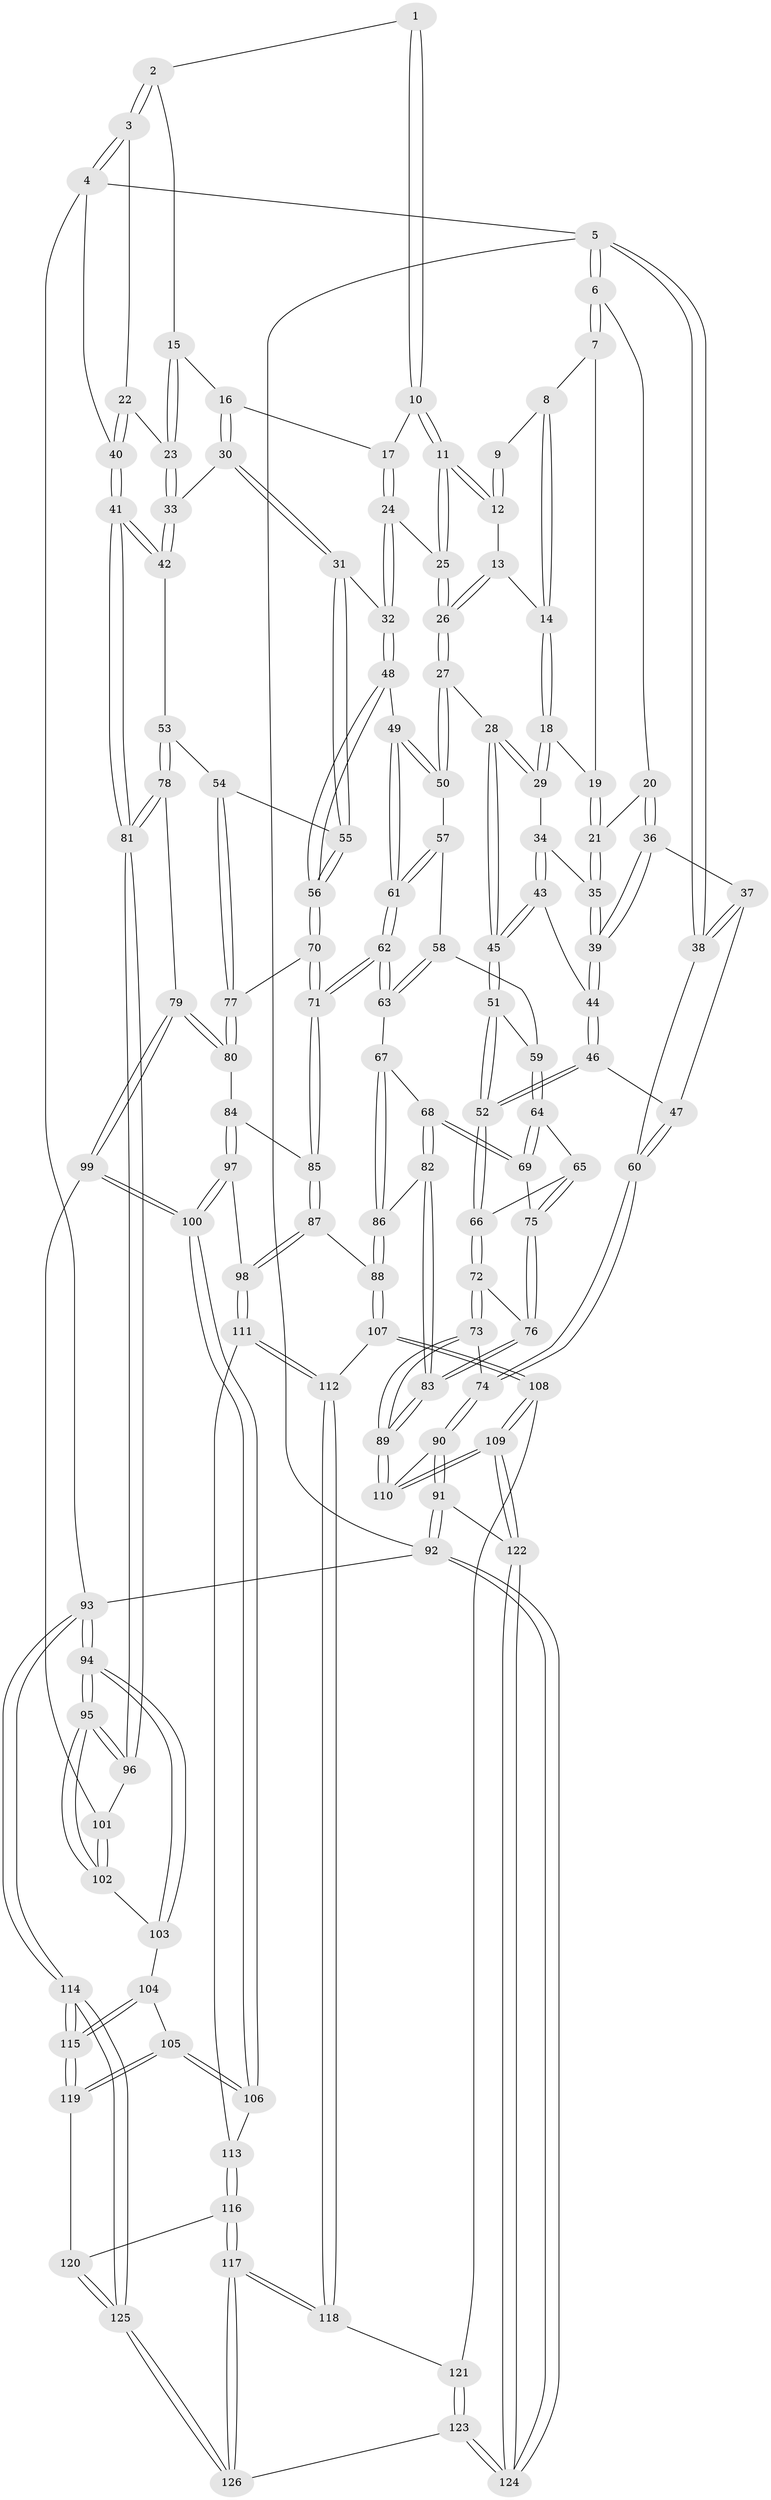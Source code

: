 // Generated by graph-tools (version 1.1) at 2025/27/03/15/25 16:27:56]
// undirected, 126 vertices, 312 edges
graph export_dot {
graph [start="1"]
  node [color=gray90,style=filled];
  1 [pos="+0.6674150177735733+0"];
  2 [pos="+0.8466725178105157+0"];
  3 [pos="+1+0"];
  4 [pos="+1+0"];
  5 [pos="+0+0"];
  6 [pos="+0+0"];
  7 [pos="+0.3489175361786097+0"];
  8 [pos="+0.41663511317476576+0"];
  9 [pos="+0.5712114705033002+0"];
  10 [pos="+0.681976458120058+0.032749116733789704"];
  11 [pos="+0.5908477943045924+0.07296871427227118"];
  12 [pos="+0.5703647459026794+0"];
  13 [pos="+0.4949829685284553+0.06450002057352992"];
  14 [pos="+0.47459976522246+0.05182080570547432"];
  15 [pos="+0.813140441392319+0"];
  16 [pos="+0.7438960866879207+0.0652393275183037"];
  17 [pos="+0.6980603097215077+0.04962273611440965"];
  18 [pos="+0.3946281042668256+0.0755347374079701"];
  19 [pos="+0.3446891164160976+0"];
  20 [pos="+0.029677345673189845+0"];
  21 [pos="+0.2686078139843518+0.08068308638301444"];
  22 [pos="+0.9207025657873088+0.07592495988626166"];
  23 [pos="+0.8676119298245102+0.10903176127667646"];
  24 [pos="+0.6375912876918739+0.1595848254258659"];
  25 [pos="+0.5701826070453855+0.1449291762450143"];
  26 [pos="+0.5589129941715658+0.1499277299904746"];
  27 [pos="+0.5229537062211406+0.18782260353898333"];
  28 [pos="+0.46889940021396787+0.17410952779407093"];
  29 [pos="+0.3868535730024688+0.09839635046718648"];
  30 [pos="+0.7663740286543518+0.18138175855867844"];
  31 [pos="+0.7581777604395855+0.18575854160417096"];
  32 [pos="+0.7075161134115213+0.19174751975948526"];
  33 [pos="+0.8452620119268017+0.17945015012188875"];
  34 [pos="+0.3329504909091501+0.11921737479241594"];
  35 [pos="+0.26916563140173255+0.09230632432862619"];
  36 [pos="+0.0845786010342523+0.04769698831235422"];
  37 [pos="+0.055771235105471086+0.14110454703133216"];
  38 [pos="+0+0.10982269419504717"];
  39 [pos="+0.1976848550211262+0.14661616445267361"];
  40 [pos="+1+0.3259922282604572"];
  41 [pos="+1+0.34167952554676195"];
  42 [pos="+0.9974711551303591+0.3089802691088816"];
  43 [pos="+0.33586620834862096+0.2203714181149932"];
  44 [pos="+0.19544065743493974+0.1774062137766187"];
  45 [pos="+0.342476336484992+0.23240162559805624"];
  46 [pos="+0.15083474047788104+0.27303049810937197"];
  47 [pos="+0.04308780660882782+0.2601642414377411"];
  48 [pos="+0.6507752057168009+0.3199432268503624"];
  49 [pos="+0.6209474573963709+0.3183053082191865"];
  50 [pos="+0.5220811459866913+0.21655252515537105"];
  51 [pos="+0.34063229486069185+0.2602900141412004"];
  52 [pos="+0.18471358480541006+0.31736542917788024"];
  53 [pos="+0.9238002566795581+0.34197708700247287"];
  54 [pos="+0.9181228827785521+0.34300001883082004"];
  55 [pos="+0.7632494021511576+0.340514718954475"];
  56 [pos="+0.7091960636706904+0.3829248543361851"];
  57 [pos="+0.4731293044081061+0.30125546133185277"];
  58 [pos="+0.40535309191543134+0.30777365951254604"];
  59 [pos="+0.3757802810551643+0.3073613539241824"];
  60 [pos="+0+0.3405442395229429"];
  61 [pos="+0.5197377621666537+0.4166903333512912"];
  62 [pos="+0.5149301121243645+0.4659087290606231"];
  63 [pos="+0.4499418174566305+0.4700228406147792"];
  64 [pos="+0.3675849439097329+0.32855261695597726"];
  65 [pos="+0.2230666772454165+0.37585835442594673"];
  66 [pos="+0.19252482742346075+0.3555580676141671"];
  67 [pos="+0.43486597767048846+0.47205392133086066"];
  68 [pos="+0.3959480541999136+0.4573891206337646"];
  69 [pos="+0.3611328626846434+0.43398733063812545"];
  70 [pos="+0.70825743121031+0.412466599788505"];
  71 [pos="+0.5312639620852884+0.4813267064452766"];
  72 [pos="+0.1015524327936096+0.48241434788649223"];
  73 [pos="+0.08797608625404925+0.49648498278854164"];
  74 [pos="+0+0.4873111211191932"];
  75 [pos="+0.2847202357152883+0.4400395127218632"];
  76 [pos="+0.2695320713737256+0.4827074037875659"];
  77 [pos="+0.7431034105855604+0.46278387772591717"];
  78 [pos="+0.8026295660826936+0.5358356390867891"];
  79 [pos="+0.7882373831177621+0.5424582151853211"];
  80 [pos="+0.7612641068235982+0.5160437413762312"];
  81 [pos="+1+0.4883264976152012"];
  82 [pos="+0.2664822988867756+0.604765002073049"];
  83 [pos="+0.25984865592078654+0.6061246939358089"];
  84 [pos="+0.5920904137387577+0.5577938146053799"];
  85 [pos="+0.5486571289515334+0.5280561832058519"];
  86 [pos="+0.3773969665888561+0.6018114139411137"];
  87 [pos="+0.5029977510401771+0.6009077888124517"];
  88 [pos="+0.435091248014313+0.6508825751271607"];
  89 [pos="+0.21604567672229485+0.6438571847500101"];
  90 [pos="+0+0.6269163380592909"];
  91 [pos="+0+0.7974171342359849"];
  92 [pos="+0+1"];
  93 [pos="+1+1"];
  94 [pos="+1+1"];
  95 [pos="+1+0.7039875857836388"];
  96 [pos="+1+0.5074345850932986"];
  97 [pos="+0.632387068947284+0.6456756858830588"];
  98 [pos="+0.5569265051967143+0.6962411390109592"];
  99 [pos="+0.7890390043210463+0.6032950480367126"];
  100 [pos="+0.7279788213708961+0.6996184568535647"];
  101 [pos="+0.8779303822432769+0.639337086907"];
  102 [pos="+0.9122683209465541+0.7395156666603995"];
  103 [pos="+0.8733472623694715+0.7714165922199162"];
  104 [pos="+0.8625827395970084+0.7774644445269776"];
  105 [pos="+0.7613072371253283+0.8054657578246514"];
  106 [pos="+0.7282070469366289+0.7018640975231967"];
  107 [pos="+0.43815224669814196+0.7697936518359791"];
  108 [pos="+0.3753520159546781+0.798049642825352"];
  109 [pos="+0.2269037322442861+0.8138253819958015"];
  110 [pos="+0.20071757595126916+0.726733488276733"];
  111 [pos="+0.5131864601150612+0.7756026470711235"];
  112 [pos="+0.4625592450815574+0.7754327878495215"];
  113 [pos="+0.5162900533005881+0.7773640771100978"];
  114 [pos="+1+1"];
  115 [pos="+1+1"];
  116 [pos="+0.6497601462901622+0.9035753666798282"];
  117 [pos="+0.5920702613933237+1"];
  118 [pos="+0.4960804886797555+0.9418306620012508"];
  119 [pos="+0.7563784639384673+0.8206930805320737"];
  120 [pos="+0.7103270639387171+0.8626678925762449"];
  121 [pos="+0.42226606225416524+0.9089762751116138"];
  122 [pos="+0.2169224337126944+0.8357610285546955"];
  123 [pos="+0.30457904825071347+1"];
  124 [pos="+0.16394953417102218+1"];
  125 [pos="+1+1"];
  126 [pos="+0.5831119354359783+1"];
  1 -- 2;
  1 -- 10;
  1 -- 10;
  2 -- 3;
  2 -- 3;
  2 -- 15;
  3 -- 4;
  3 -- 4;
  3 -- 22;
  4 -- 5;
  4 -- 40;
  4 -- 93;
  5 -- 6;
  5 -- 6;
  5 -- 38;
  5 -- 38;
  5 -- 92;
  6 -- 7;
  6 -- 7;
  6 -- 20;
  7 -- 8;
  7 -- 19;
  8 -- 9;
  8 -- 14;
  8 -- 14;
  9 -- 12;
  9 -- 12;
  10 -- 11;
  10 -- 11;
  10 -- 17;
  11 -- 12;
  11 -- 12;
  11 -- 25;
  11 -- 25;
  12 -- 13;
  13 -- 14;
  13 -- 26;
  13 -- 26;
  14 -- 18;
  14 -- 18;
  15 -- 16;
  15 -- 23;
  15 -- 23;
  16 -- 17;
  16 -- 30;
  16 -- 30;
  17 -- 24;
  17 -- 24;
  18 -- 19;
  18 -- 29;
  18 -- 29;
  19 -- 21;
  19 -- 21;
  20 -- 21;
  20 -- 36;
  20 -- 36;
  21 -- 35;
  21 -- 35;
  22 -- 23;
  22 -- 40;
  22 -- 40;
  23 -- 33;
  23 -- 33;
  24 -- 25;
  24 -- 32;
  24 -- 32;
  25 -- 26;
  25 -- 26;
  26 -- 27;
  26 -- 27;
  27 -- 28;
  27 -- 50;
  27 -- 50;
  28 -- 29;
  28 -- 29;
  28 -- 45;
  28 -- 45;
  29 -- 34;
  30 -- 31;
  30 -- 31;
  30 -- 33;
  31 -- 32;
  31 -- 55;
  31 -- 55;
  32 -- 48;
  32 -- 48;
  33 -- 42;
  33 -- 42;
  34 -- 35;
  34 -- 43;
  34 -- 43;
  35 -- 39;
  35 -- 39;
  36 -- 37;
  36 -- 39;
  36 -- 39;
  37 -- 38;
  37 -- 38;
  37 -- 47;
  38 -- 60;
  39 -- 44;
  39 -- 44;
  40 -- 41;
  40 -- 41;
  41 -- 42;
  41 -- 42;
  41 -- 81;
  41 -- 81;
  42 -- 53;
  43 -- 44;
  43 -- 45;
  43 -- 45;
  44 -- 46;
  44 -- 46;
  45 -- 51;
  45 -- 51;
  46 -- 47;
  46 -- 52;
  46 -- 52;
  47 -- 60;
  47 -- 60;
  48 -- 49;
  48 -- 56;
  48 -- 56;
  49 -- 50;
  49 -- 50;
  49 -- 61;
  49 -- 61;
  50 -- 57;
  51 -- 52;
  51 -- 52;
  51 -- 59;
  52 -- 66;
  52 -- 66;
  53 -- 54;
  53 -- 78;
  53 -- 78;
  54 -- 55;
  54 -- 77;
  54 -- 77;
  55 -- 56;
  55 -- 56;
  56 -- 70;
  56 -- 70;
  57 -- 58;
  57 -- 61;
  57 -- 61;
  58 -- 59;
  58 -- 63;
  58 -- 63;
  59 -- 64;
  59 -- 64;
  60 -- 74;
  60 -- 74;
  61 -- 62;
  61 -- 62;
  62 -- 63;
  62 -- 63;
  62 -- 71;
  62 -- 71;
  63 -- 67;
  64 -- 65;
  64 -- 69;
  64 -- 69;
  65 -- 66;
  65 -- 75;
  65 -- 75;
  66 -- 72;
  66 -- 72;
  67 -- 68;
  67 -- 86;
  67 -- 86;
  68 -- 69;
  68 -- 69;
  68 -- 82;
  68 -- 82;
  69 -- 75;
  70 -- 71;
  70 -- 71;
  70 -- 77;
  71 -- 85;
  71 -- 85;
  72 -- 73;
  72 -- 73;
  72 -- 76;
  73 -- 74;
  73 -- 89;
  73 -- 89;
  74 -- 90;
  74 -- 90;
  75 -- 76;
  75 -- 76;
  76 -- 83;
  76 -- 83;
  77 -- 80;
  77 -- 80;
  78 -- 79;
  78 -- 81;
  78 -- 81;
  79 -- 80;
  79 -- 80;
  79 -- 99;
  79 -- 99;
  80 -- 84;
  81 -- 96;
  81 -- 96;
  82 -- 83;
  82 -- 83;
  82 -- 86;
  83 -- 89;
  83 -- 89;
  84 -- 85;
  84 -- 97;
  84 -- 97;
  85 -- 87;
  85 -- 87;
  86 -- 88;
  86 -- 88;
  87 -- 88;
  87 -- 98;
  87 -- 98;
  88 -- 107;
  88 -- 107;
  89 -- 110;
  89 -- 110;
  90 -- 91;
  90 -- 91;
  90 -- 110;
  91 -- 92;
  91 -- 92;
  91 -- 122;
  92 -- 124;
  92 -- 124;
  92 -- 93;
  93 -- 94;
  93 -- 94;
  93 -- 114;
  93 -- 114;
  94 -- 95;
  94 -- 95;
  94 -- 103;
  94 -- 103;
  95 -- 96;
  95 -- 96;
  95 -- 102;
  95 -- 102;
  96 -- 101;
  97 -- 98;
  97 -- 100;
  97 -- 100;
  98 -- 111;
  98 -- 111;
  99 -- 100;
  99 -- 100;
  99 -- 101;
  100 -- 106;
  100 -- 106;
  101 -- 102;
  101 -- 102;
  102 -- 103;
  103 -- 104;
  104 -- 105;
  104 -- 115;
  104 -- 115;
  105 -- 106;
  105 -- 106;
  105 -- 119;
  105 -- 119;
  106 -- 113;
  107 -- 108;
  107 -- 108;
  107 -- 112;
  108 -- 109;
  108 -- 109;
  108 -- 121;
  109 -- 110;
  109 -- 110;
  109 -- 122;
  109 -- 122;
  111 -- 112;
  111 -- 112;
  111 -- 113;
  112 -- 118;
  112 -- 118;
  113 -- 116;
  113 -- 116;
  114 -- 115;
  114 -- 115;
  114 -- 125;
  114 -- 125;
  115 -- 119;
  115 -- 119;
  116 -- 117;
  116 -- 117;
  116 -- 120;
  117 -- 118;
  117 -- 118;
  117 -- 126;
  117 -- 126;
  118 -- 121;
  119 -- 120;
  120 -- 125;
  120 -- 125;
  121 -- 123;
  121 -- 123;
  122 -- 124;
  122 -- 124;
  123 -- 124;
  123 -- 124;
  123 -- 126;
  125 -- 126;
  125 -- 126;
}
